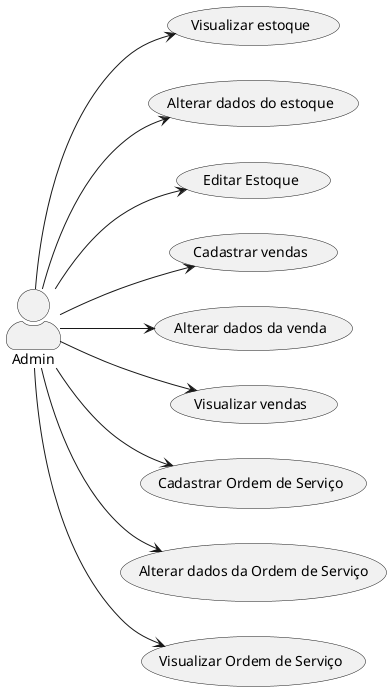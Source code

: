 @startuml
skinparam actorStyle awesome
left to right direction
"Admin" as Admin
    Admin --> (Visualizar estoque)
    Admin --> (Alterar dados do estoque)
    Admin --> (Editar Estoque)
    Admin --> (Cadastrar vendas)
    Admin --> (Alterar dados da venda)
    Admin --> (Visualizar vendas)
    Admin --> (Cadastrar Ordem de Serviço)
    Admin --> (Alterar dados da Ordem de Serviço)
    Admin --> (Visualizar Ordem de Serviço)

@enduml